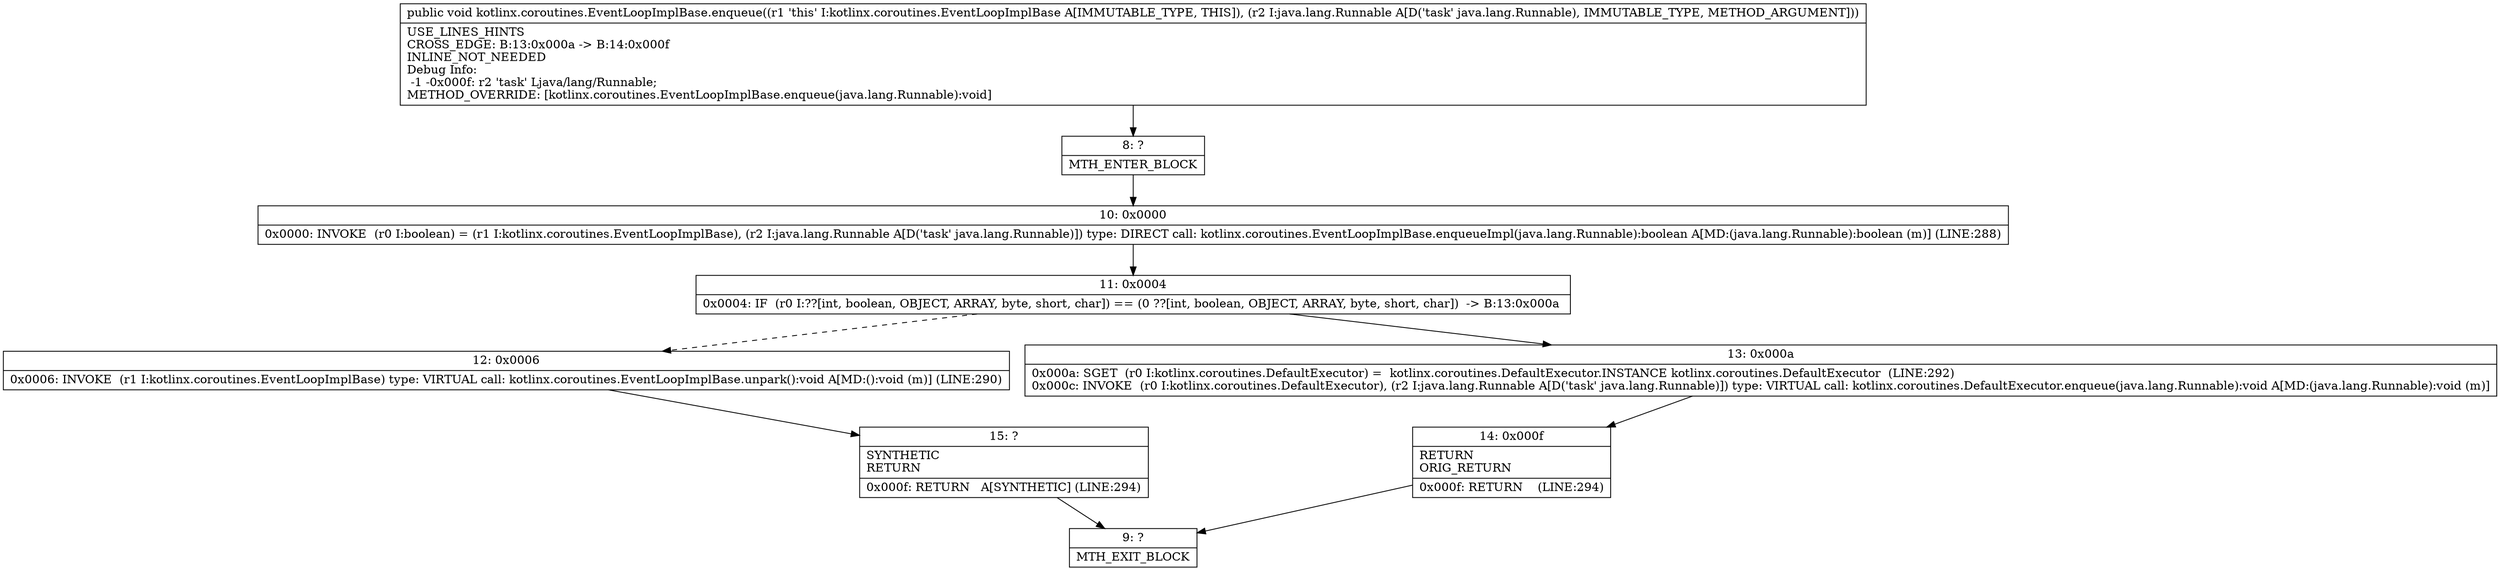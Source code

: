 digraph "CFG forkotlinx.coroutines.EventLoopImplBase.enqueue(Ljava\/lang\/Runnable;)V" {
Node_8 [shape=record,label="{8\:\ ?|MTH_ENTER_BLOCK\l}"];
Node_10 [shape=record,label="{10\:\ 0x0000|0x0000: INVOKE  (r0 I:boolean) = (r1 I:kotlinx.coroutines.EventLoopImplBase), (r2 I:java.lang.Runnable A[D('task' java.lang.Runnable)]) type: DIRECT call: kotlinx.coroutines.EventLoopImplBase.enqueueImpl(java.lang.Runnable):boolean A[MD:(java.lang.Runnable):boolean (m)] (LINE:288)\l}"];
Node_11 [shape=record,label="{11\:\ 0x0004|0x0004: IF  (r0 I:??[int, boolean, OBJECT, ARRAY, byte, short, char]) == (0 ??[int, boolean, OBJECT, ARRAY, byte, short, char])  \-\> B:13:0x000a \l}"];
Node_12 [shape=record,label="{12\:\ 0x0006|0x0006: INVOKE  (r1 I:kotlinx.coroutines.EventLoopImplBase) type: VIRTUAL call: kotlinx.coroutines.EventLoopImplBase.unpark():void A[MD:():void (m)] (LINE:290)\l}"];
Node_15 [shape=record,label="{15\:\ ?|SYNTHETIC\lRETURN\l|0x000f: RETURN   A[SYNTHETIC] (LINE:294)\l}"];
Node_9 [shape=record,label="{9\:\ ?|MTH_EXIT_BLOCK\l}"];
Node_13 [shape=record,label="{13\:\ 0x000a|0x000a: SGET  (r0 I:kotlinx.coroutines.DefaultExecutor) =  kotlinx.coroutines.DefaultExecutor.INSTANCE kotlinx.coroutines.DefaultExecutor  (LINE:292)\l0x000c: INVOKE  (r0 I:kotlinx.coroutines.DefaultExecutor), (r2 I:java.lang.Runnable A[D('task' java.lang.Runnable)]) type: VIRTUAL call: kotlinx.coroutines.DefaultExecutor.enqueue(java.lang.Runnable):void A[MD:(java.lang.Runnable):void (m)]\l}"];
Node_14 [shape=record,label="{14\:\ 0x000f|RETURN\lORIG_RETURN\l|0x000f: RETURN    (LINE:294)\l}"];
MethodNode[shape=record,label="{public void kotlinx.coroutines.EventLoopImplBase.enqueue((r1 'this' I:kotlinx.coroutines.EventLoopImplBase A[IMMUTABLE_TYPE, THIS]), (r2 I:java.lang.Runnable A[D('task' java.lang.Runnable), IMMUTABLE_TYPE, METHOD_ARGUMENT]))  | USE_LINES_HINTS\lCROSS_EDGE: B:13:0x000a \-\> B:14:0x000f\lINLINE_NOT_NEEDED\lDebug Info:\l  \-1 \-0x000f: r2 'task' Ljava\/lang\/Runnable;\lMETHOD_OVERRIDE: [kotlinx.coroutines.EventLoopImplBase.enqueue(java.lang.Runnable):void]\l}"];
MethodNode -> Node_8;Node_8 -> Node_10;
Node_10 -> Node_11;
Node_11 -> Node_12[style=dashed];
Node_11 -> Node_13;
Node_12 -> Node_15;
Node_15 -> Node_9;
Node_13 -> Node_14;
Node_14 -> Node_9;
}


